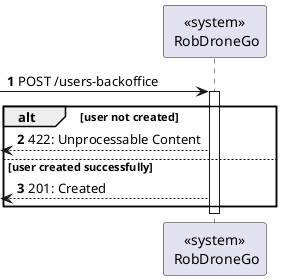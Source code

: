 @startuml
autonumber

participant "<<system>>\n RobDroneGo" as sys

[-> sys: POST /users-backoffice

activate sys
    alt user not created
        [<-- sys : 422: Unprocessable Content
    else user created successfully
        [<-- sys : 201: Created
    end
deactivate sys

@enduml
